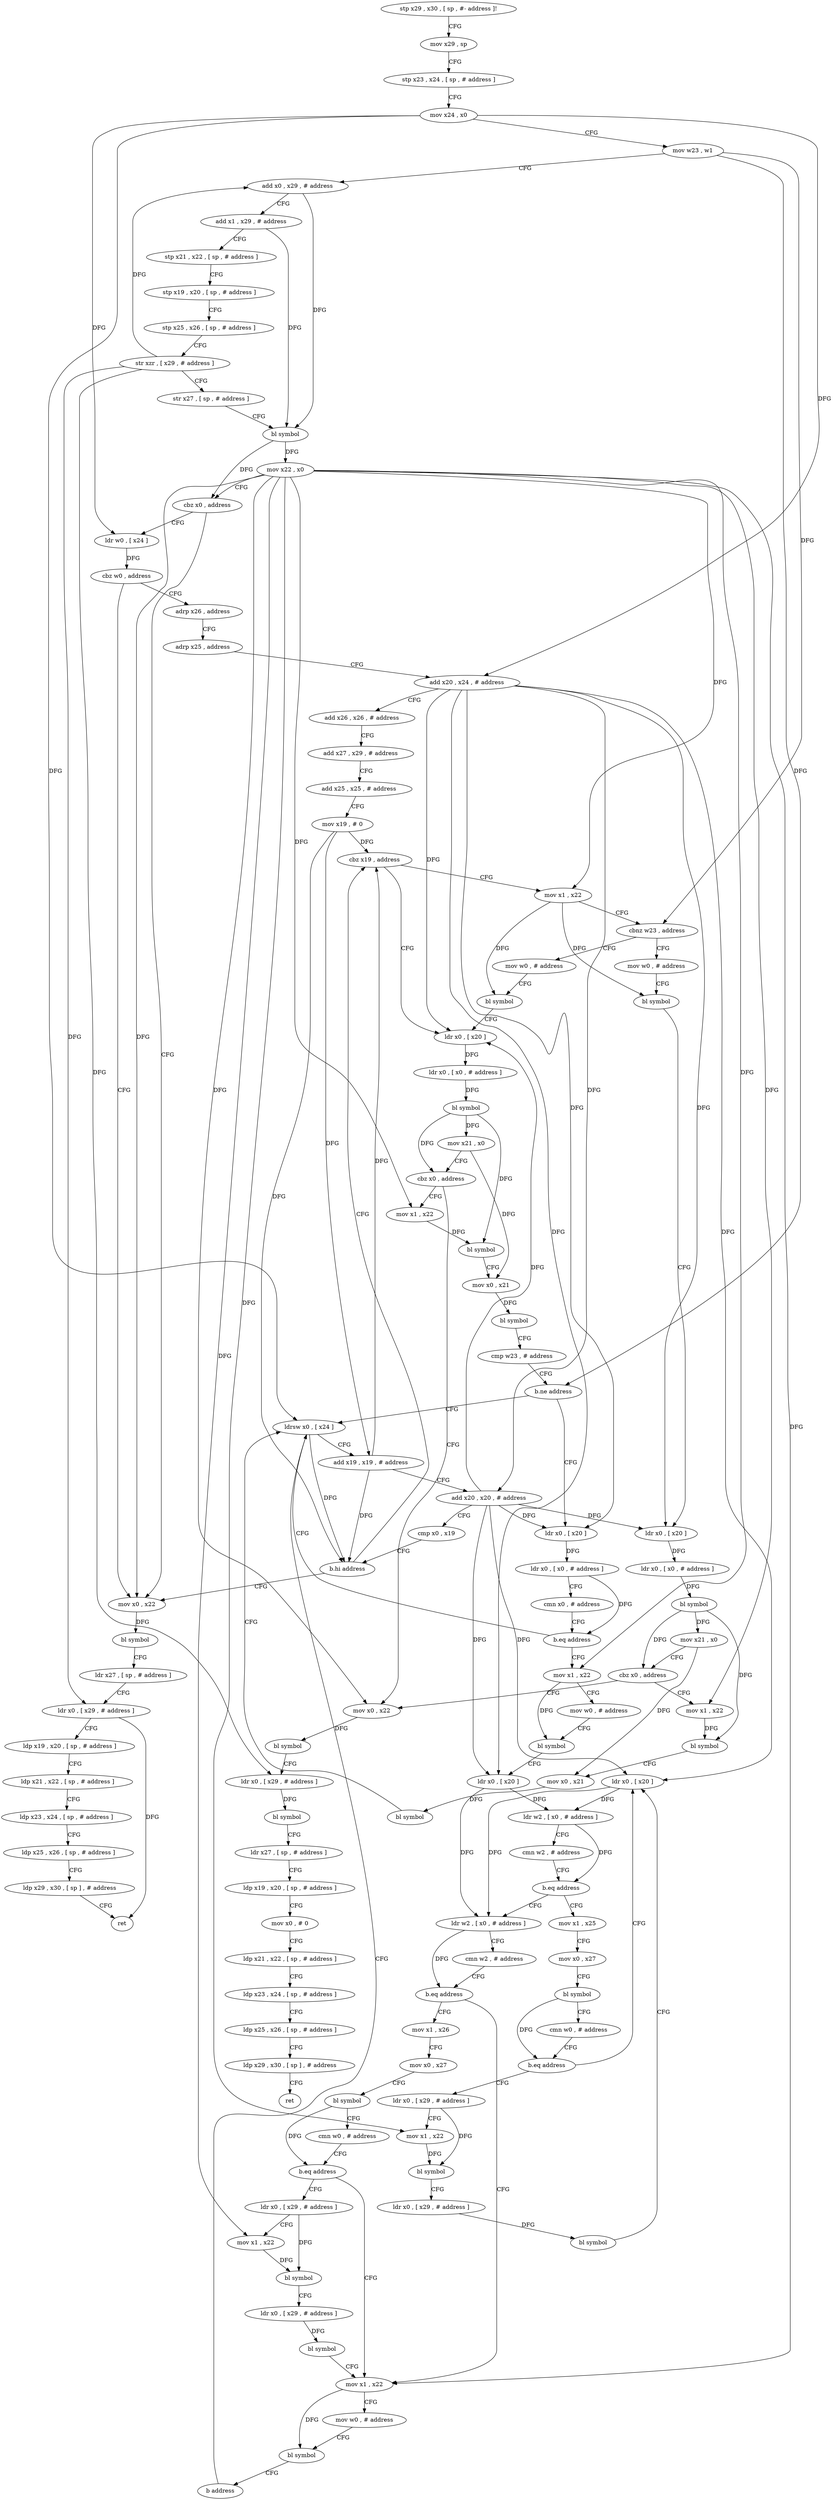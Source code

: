 digraph "func" {
"139712" [label = "stp x29 , x30 , [ sp , #- address ]!" ]
"139716" [label = "mov x29 , sp" ]
"139720" [label = "stp x23 , x24 , [ sp , # address ]" ]
"139724" [label = "mov x24 , x0" ]
"139728" [label = "mov w23 , w1" ]
"139732" [label = "add x0 , x29 , # address" ]
"139736" [label = "add x1 , x29 , # address" ]
"139740" [label = "stp x21 , x22 , [ sp , # address ]" ]
"139744" [label = "stp x19 , x20 , [ sp , # address ]" ]
"139748" [label = "stp x25 , x26 , [ sp , # address ]" ]
"139752" [label = "str xzr , [ x29 , # address ]" ]
"139756" [label = "str x27 , [ sp , # address ]" ]
"139760" [label = "bl symbol" ]
"139764" [label = "mov x22 , x0" ]
"139768" [label = "cbz x0 , address" ]
"139884" [label = "mov x0 , x22" ]
"139772" [label = "ldr w0 , [ x24 ]" ]
"139888" [label = "bl symbol" ]
"139892" [label = "ldr x27 , [ sp , # address ]" ]
"139896" [label = "ldr x0 , [ x29 , # address ]" ]
"139900" [label = "ldp x19 , x20 , [ sp , # address ]" ]
"139904" [label = "ldp x21 , x22 , [ sp , # address ]" ]
"139908" [label = "ldp x23 , x24 , [ sp , # address ]" ]
"139912" [label = "ldp x25 , x26 , [ sp , # address ]" ]
"139916" [label = "ldp x29 , x30 , [ sp ] , # address" ]
"139920" [label = "ret" ]
"139776" [label = "cbz w0 , address" ]
"139780" [label = "adrp x26 , address" ]
"139784" [label = "adrp x25 , address" ]
"139788" [label = "add x20 , x24 , # address" ]
"139792" [label = "add x26 , x26 , # address" ]
"139796" [label = "add x27 , x29 , # address" ]
"139800" [label = "add x25 , x25 , # address" ]
"139804" [label = "mov x19 , # 0" ]
"139808" [label = "cbz x19 , address" ]
"139936" [label = "ldr x0 , [ x20 ]" ]
"139940" [label = "ldr x0 , [ x0 , # address ]" ]
"139944" [label = "bl symbol" ]
"139948" [label = "mov x21 , x0" ]
"139952" [label = "cbz x0 , address" ]
"140136" [label = "mov x0 , x22" ]
"139956" [label = "mov x1 , x22" ]
"139812" [label = "mov x1 , x22" ]
"139816" [label = "cbnz w23 , address" ]
"139928" [label = "mov w0 , # address" ]
"139820" [label = "mov w0 , # address" ]
"140140" [label = "bl symbol" ]
"140144" [label = "ldr x0 , [ x29 , # address ]" ]
"140148" [label = "bl symbol" ]
"140152" [label = "ldr x27 , [ sp , # address ]" ]
"140156" [label = "ldp x19 , x20 , [ sp , # address ]" ]
"140160" [label = "mov x0 , # 0" ]
"140164" [label = "ldp x21 , x22 , [ sp , # address ]" ]
"140168" [label = "ldp x23 , x24 , [ sp , # address ]" ]
"140172" [label = "ldp x25 , x26 , [ sp , # address ]" ]
"140176" [label = "ldp x29 , x30 , [ sp ] , # address" ]
"140180" [label = "ret" ]
"139960" [label = "bl symbol" ]
"139964" [label = "mov x0 , x21" ]
"139968" [label = "bl symbol" ]
"139972" [label = "cmp w23 , # address" ]
"139976" [label = "b.ne address" ]
"139864" [label = "ldrsw x0 , [ x24 ]" ]
"139980" [label = "ldr x0 , [ x20 ]" ]
"139932" [label = "bl symbol" ]
"139824" [label = "bl symbol" ]
"139828" [label = "ldr x0 , [ x20 ]" ]
"139832" [label = "ldr x0 , [ x0 , # address ]" ]
"139836" [label = "bl symbol" ]
"139840" [label = "mov x21 , x0" ]
"139844" [label = "cbz x0 , address" ]
"139848" [label = "mov x1 , x22" ]
"139868" [label = "add x19 , x19 , # address" ]
"139872" [label = "add x20 , x20 , # address" ]
"139876" [label = "cmp x0 , x19" ]
"139880" [label = "b.hi address" ]
"139984" [label = "ldr x0 , [ x0 , # address ]" ]
"139988" [label = "cmn x0 , # address" ]
"139992" [label = "b.eq address" ]
"139996" [label = "mov x1 , x22" ]
"139852" [label = "bl symbol" ]
"139856" [label = "mov x0 , x21" ]
"139860" [label = "bl symbol" ]
"140000" [label = "mov w0 , # address" ]
"140004" [label = "bl symbol" ]
"140008" [label = "ldr x0 , [ x20 ]" ]
"140012" [label = "ldr w2 , [ x0 , # address ]" ]
"140016" [label = "cmn w2 , # address" ]
"140020" [label = "b.eq address" ]
"140068" [label = "ldr w2 , [ x0 , # address ]" ]
"140024" [label = "mov x1 , x25" ]
"140072" [label = "cmn w2 , # address" ]
"140076" [label = "b.eq address" ]
"140120" [label = "mov x1 , x22" ]
"140080" [label = "mov x1 , x26" ]
"140028" [label = "mov x0 , x27" ]
"140032" [label = "bl symbol" ]
"140036" [label = "cmn w0 , # address" ]
"140040" [label = "b.eq address" ]
"140064" [label = "ldr x0 , [ x20 ]" ]
"140044" [label = "ldr x0 , [ x29 , # address ]" ]
"140124" [label = "mov w0 , # address" ]
"140128" [label = "bl symbol" ]
"140132" [label = "b address" ]
"140084" [label = "mov x0 , x27" ]
"140088" [label = "bl symbol" ]
"140092" [label = "cmn w0 , # address" ]
"140096" [label = "b.eq address" ]
"140100" [label = "ldr x0 , [ x29 , # address ]" ]
"140048" [label = "mov x1 , x22" ]
"140052" [label = "bl symbol" ]
"140056" [label = "ldr x0 , [ x29 , # address ]" ]
"140060" [label = "bl symbol" ]
"140104" [label = "mov x1 , x22" ]
"140108" [label = "bl symbol" ]
"140112" [label = "ldr x0 , [ x29 , # address ]" ]
"140116" [label = "bl symbol" ]
"139712" -> "139716" [ label = "CFG" ]
"139716" -> "139720" [ label = "CFG" ]
"139720" -> "139724" [ label = "CFG" ]
"139724" -> "139728" [ label = "CFG" ]
"139724" -> "139772" [ label = "DFG" ]
"139724" -> "139788" [ label = "DFG" ]
"139724" -> "139864" [ label = "DFG" ]
"139728" -> "139732" [ label = "CFG" ]
"139728" -> "139816" [ label = "DFG" ]
"139728" -> "139976" [ label = "DFG" ]
"139732" -> "139736" [ label = "CFG" ]
"139732" -> "139760" [ label = "DFG" ]
"139736" -> "139740" [ label = "CFG" ]
"139736" -> "139760" [ label = "DFG" ]
"139740" -> "139744" [ label = "CFG" ]
"139744" -> "139748" [ label = "CFG" ]
"139748" -> "139752" [ label = "CFG" ]
"139752" -> "139756" [ label = "CFG" ]
"139752" -> "139732" [ label = "DFG" ]
"139752" -> "139896" [ label = "DFG" ]
"139752" -> "140144" [ label = "DFG" ]
"139756" -> "139760" [ label = "CFG" ]
"139760" -> "139764" [ label = "DFG" ]
"139760" -> "139768" [ label = "DFG" ]
"139764" -> "139768" [ label = "CFG" ]
"139764" -> "139884" [ label = "DFG" ]
"139764" -> "139812" [ label = "DFG" ]
"139764" -> "140136" [ label = "DFG" ]
"139764" -> "139956" [ label = "DFG" ]
"139764" -> "139848" [ label = "DFG" ]
"139764" -> "139996" [ label = "DFG" ]
"139764" -> "140120" [ label = "DFG" ]
"139764" -> "140048" [ label = "DFG" ]
"139764" -> "140104" [ label = "DFG" ]
"139768" -> "139884" [ label = "CFG" ]
"139768" -> "139772" [ label = "CFG" ]
"139884" -> "139888" [ label = "DFG" ]
"139772" -> "139776" [ label = "DFG" ]
"139888" -> "139892" [ label = "CFG" ]
"139892" -> "139896" [ label = "CFG" ]
"139896" -> "139900" [ label = "CFG" ]
"139896" -> "139920" [ label = "DFG" ]
"139900" -> "139904" [ label = "CFG" ]
"139904" -> "139908" [ label = "CFG" ]
"139908" -> "139912" [ label = "CFG" ]
"139912" -> "139916" [ label = "CFG" ]
"139916" -> "139920" [ label = "CFG" ]
"139776" -> "139884" [ label = "CFG" ]
"139776" -> "139780" [ label = "CFG" ]
"139780" -> "139784" [ label = "CFG" ]
"139784" -> "139788" [ label = "CFG" ]
"139788" -> "139792" [ label = "CFG" ]
"139788" -> "139936" [ label = "DFG" ]
"139788" -> "139828" [ label = "DFG" ]
"139788" -> "139872" [ label = "DFG" ]
"139788" -> "139980" [ label = "DFG" ]
"139788" -> "140008" [ label = "DFG" ]
"139788" -> "140064" [ label = "DFG" ]
"139792" -> "139796" [ label = "CFG" ]
"139796" -> "139800" [ label = "CFG" ]
"139800" -> "139804" [ label = "CFG" ]
"139804" -> "139808" [ label = "DFG" ]
"139804" -> "139868" [ label = "DFG" ]
"139804" -> "139880" [ label = "DFG" ]
"139808" -> "139936" [ label = "CFG" ]
"139808" -> "139812" [ label = "CFG" ]
"139936" -> "139940" [ label = "DFG" ]
"139940" -> "139944" [ label = "DFG" ]
"139944" -> "139948" [ label = "DFG" ]
"139944" -> "139952" [ label = "DFG" ]
"139944" -> "139960" [ label = "DFG" ]
"139948" -> "139952" [ label = "CFG" ]
"139948" -> "139964" [ label = "DFG" ]
"139952" -> "140136" [ label = "CFG" ]
"139952" -> "139956" [ label = "CFG" ]
"140136" -> "140140" [ label = "DFG" ]
"139956" -> "139960" [ label = "DFG" ]
"139812" -> "139816" [ label = "CFG" ]
"139812" -> "139932" [ label = "DFG" ]
"139812" -> "139824" [ label = "DFG" ]
"139816" -> "139928" [ label = "CFG" ]
"139816" -> "139820" [ label = "CFG" ]
"139928" -> "139932" [ label = "CFG" ]
"139820" -> "139824" [ label = "CFG" ]
"140140" -> "140144" [ label = "CFG" ]
"140144" -> "140148" [ label = "DFG" ]
"140148" -> "140152" [ label = "CFG" ]
"140152" -> "140156" [ label = "CFG" ]
"140156" -> "140160" [ label = "CFG" ]
"140160" -> "140164" [ label = "CFG" ]
"140164" -> "140168" [ label = "CFG" ]
"140168" -> "140172" [ label = "CFG" ]
"140172" -> "140176" [ label = "CFG" ]
"140176" -> "140180" [ label = "CFG" ]
"139960" -> "139964" [ label = "CFG" ]
"139964" -> "139968" [ label = "DFG" ]
"139968" -> "139972" [ label = "CFG" ]
"139972" -> "139976" [ label = "CFG" ]
"139976" -> "139864" [ label = "CFG" ]
"139976" -> "139980" [ label = "CFG" ]
"139864" -> "139868" [ label = "CFG" ]
"139864" -> "139880" [ label = "DFG" ]
"139980" -> "139984" [ label = "DFG" ]
"139932" -> "139936" [ label = "CFG" ]
"139824" -> "139828" [ label = "CFG" ]
"139828" -> "139832" [ label = "DFG" ]
"139832" -> "139836" [ label = "DFG" ]
"139836" -> "139840" [ label = "DFG" ]
"139836" -> "139844" [ label = "DFG" ]
"139836" -> "139852" [ label = "DFG" ]
"139840" -> "139844" [ label = "CFG" ]
"139840" -> "139856" [ label = "DFG" ]
"139844" -> "140136" [ label = "CFG" ]
"139844" -> "139848" [ label = "CFG" ]
"139848" -> "139852" [ label = "DFG" ]
"139868" -> "139872" [ label = "CFG" ]
"139868" -> "139808" [ label = "DFG" ]
"139868" -> "139880" [ label = "DFG" ]
"139872" -> "139876" [ label = "CFG" ]
"139872" -> "139936" [ label = "DFG" ]
"139872" -> "139828" [ label = "DFG" ]
"139872" -> "139980" [ label = "DFG" ]
"139872" -> "140008" [ label = "DFG" ]
"139872" -> "140064" [ label = "DFG" ]
"139876" -> "139880" [ label = "CFG" ]
"139880" -> "139808" [ label = "CFG" ]
"139880" -> "139884" [ label = "CFG" ]
"139984" -> "139988" [ label = "CFG" ]
"139984" -> "139992" [ label = "DFG" ]
"139988" -> "139992" [ label = "CFG" ]
"139992" -> "139864" [ label = "CFG" ]
"139992" -> "139996" [ label = "CFG" ]
"139996" -> "140000" [ label = "CFG" ]
"139996" -> "140004" [ label = "DFG" ]
"139852" -> "139856" [ label = "CFG" ]
"139856" -> "139860" [ label = "DFG" ]
"139860" -> "139864" [ label = "CFG" ]
"140000" -> "140004" [ label = "CFG" ]
"140004" -> "140008" [ label = "CFG" ]
"140008" -> "140012" [ label = "DFG" ]
"140008" -> "140068" [ label = "DFG" ]
"140012" -> "140016" [ label = "CFG" ]
"140012" -> "140020" [ label = "DFG" ]
"140016" -> "140020" [ label = "CFG" ]
"140020" -> "140068" [ label = "CFG" ]
"140020" -> "140024" [ label = "CFG" ]
"140068" -> "140072" [ label = "CFG" ]
"140068" -> "140076" [ label = "DFG" ]
"140024" -> "140028" [ label = "CFG" ]
"140072" -> "140076" [ label = "CFG" ]
"140076" -> "140120" [ label = "CFG" ]
"140076" -> "140080" [ label = "CFG" ]
"140120" -> "140124" [ label = "CFG" ]
"140120" -> "140128" [ label = "DFG" ]
"140080" -> "140084" [ label = "CFG" ]
"140028" -> "140032" [ label = "CFG" ]
"140032" -> "140036" [ label = "CFG" ]
"140032" -> "140040" [ label = "DFG" ]
"140036" -> "140040" [ label = "CFG" ]
"140040" -> "140064" [ label = "CFG" ]
"140040" -> "140044" [ label = "CFG" ]
"140064" -> "140068" [ label = "DFG" ]
"140064" -> "140012" [ label = "DFG" ]
"140044" -> "140048" [ label = "CFG" ]
"140044" -> "140052" [ label = "DFG" ]
"140124" -> "140128" [ label = "CFG" ]
"140128" -> "140132" [ label = "CFG" ]
"140132" -> "139864" [ label = "CFG" ]
"140084" -> "140088" [ label = "CFG" ]
"140088" -> "140092" [ label = "CFG" ]
"140088" -> "140096" [ label = "DFG" ]
"140092" -> "140096" [ label = "CFG" ]
"140096" -> "140120" [ label = "CFG" ]
"140096" -> "140100" [ label = "CFG" ]
"140100" -> "140104" [ label = "CFG" ]
"140100" -> "140108" [ label = "DFG" ]
"140048" -> "140052" [ label = "DFG" ]
"140052" -> "140056" [ label = "CFG" ]
"140056" -> "140060" [ label = "DFG" ]
"140060" -> "140064" [ label = "CFG" ]
"140104" -> "140108" [ label = "DFG" ]
"140108" -> "140112" [ label = "CFG" ]
"140112" -> "140116" [ label = "DFG" ]
"140116" -> "140120" [ label = "CFG" ]
}
